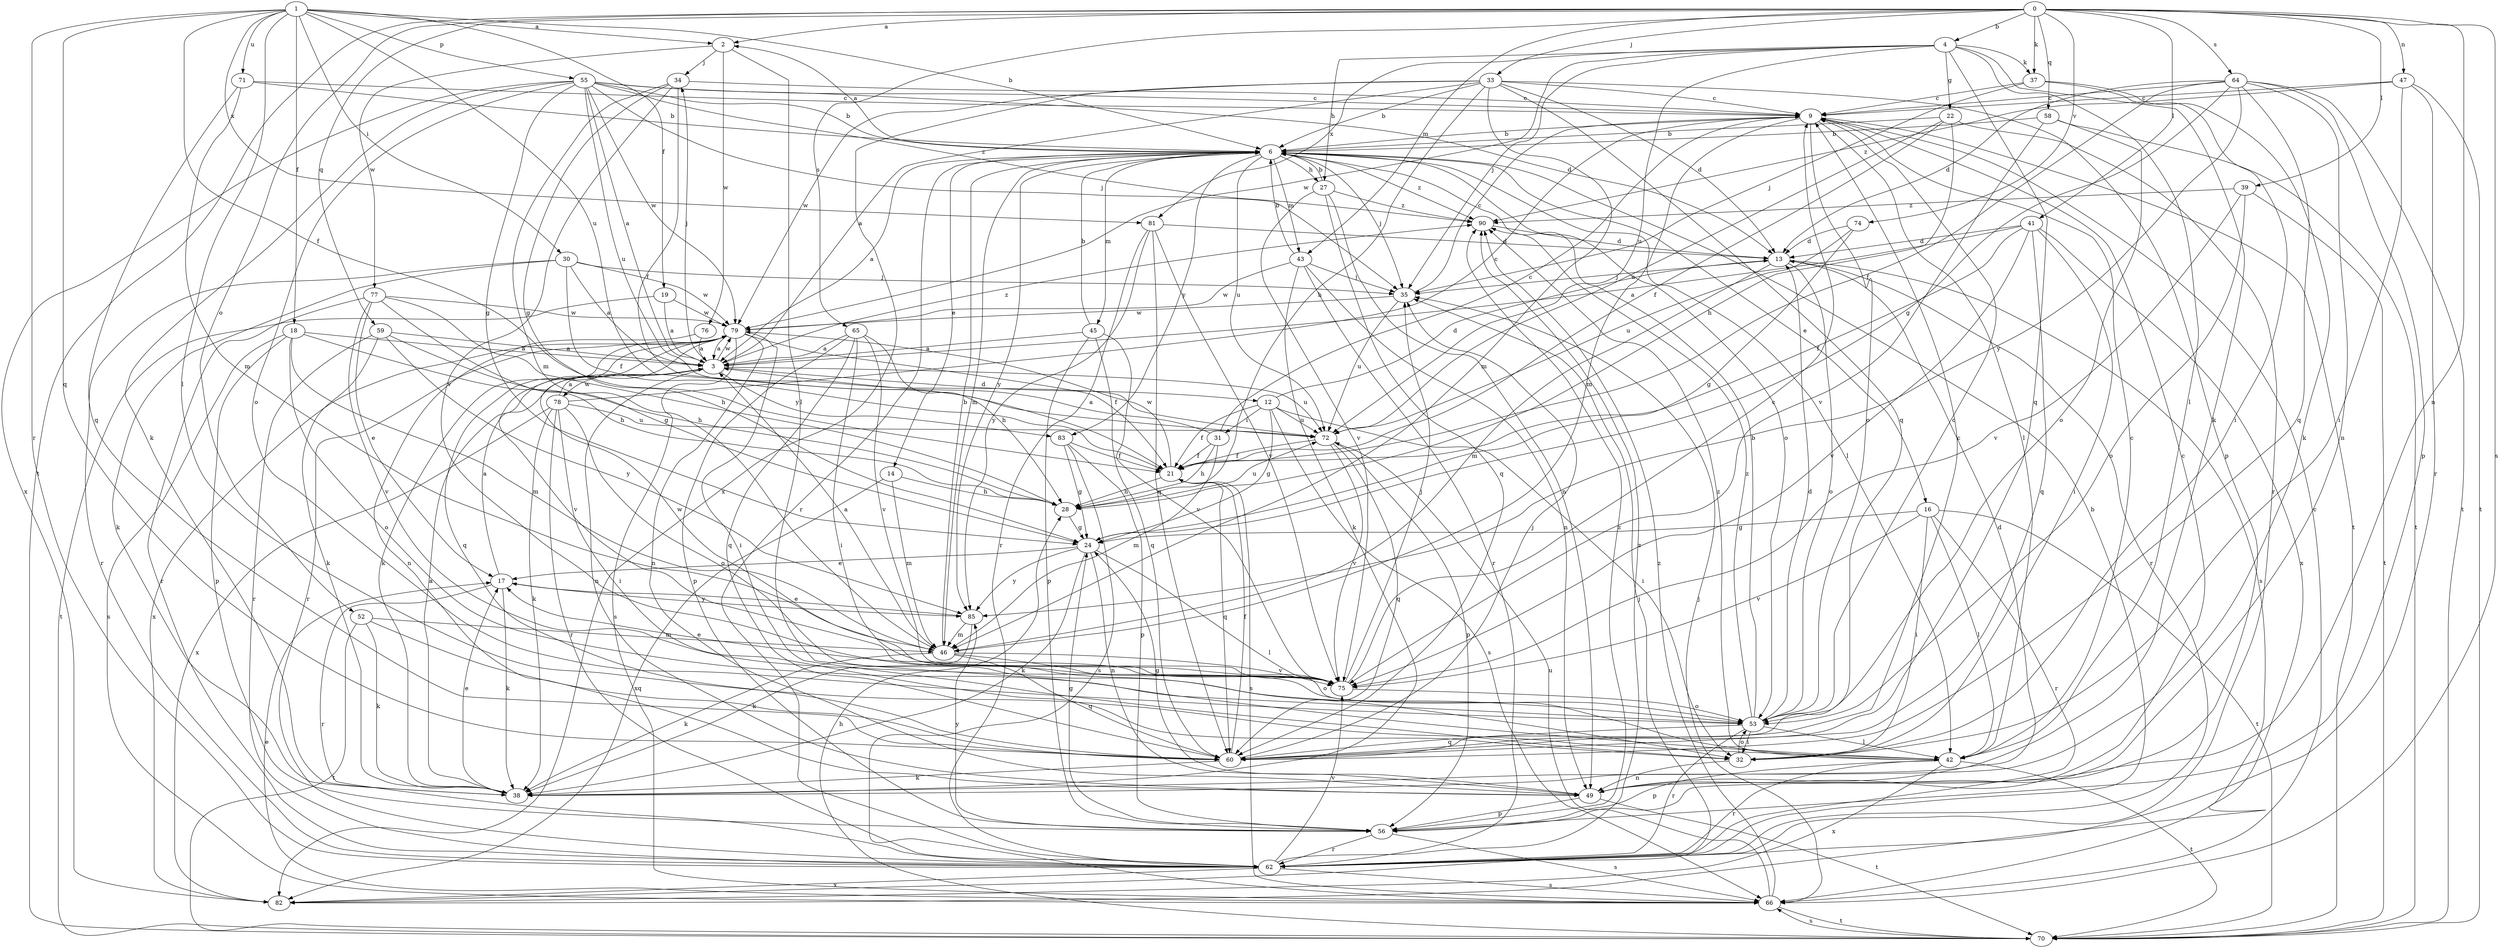 strict digraph  {
0;
1;
2;
3;
4;
6;
9;
12;
13;
14;
16;
17;
18;
19;
21;
22;
24;
27;
28;
30;
31;
32;
33;
34;
35;
37;
38;
39;
41;
42;
43;
45;
46;
47;
49;
52;
53;
55;
56;
58;
59;
60;
62;
64;
65;
66;
70;
71;
72;
74;
75;
76;
77;
78;
79;
81;
82;
83;
85;
90;
0 -> 2  [label=a];
0 -> 4  [label=b];
0 -> 33  [label=j];
0 -> 37  [label=k];
0 -> 39  [label=l];
0 -> 41  [label=l];
0 -> 43  [label=m];
0 -> 47  [label=n];
0 -> 49  [label=n];
0 -> 52  [label=o];
0 -> 58  [label=q];
0 -> 59  [label=q];
0 -> 64  [label=s];
0 -> 65  [label=s];
0 -> 66  [label=s];
0 -> 70  [label=t];
0 -> 74  [label=v];
1 -> 2  [label=a];
1 -> 6  [label=b];
1 -> 18  [label=f];
1 -> 19  [label=f];
1 -> 21  [label=f];
1 -> 30  [label=i];
1 -> 42  [label=l];
1 -> 55  [label=p];
1 -> 60  [label=q];
1 -> 62  [label=r];
1 -> 71  [label=u];
1 -> 72  [label=u];
1 -> 81  [label=x];
2 -> 34  [label=j];
2 -> 42  [label=l];
2 -> 76  [label=w];
2 -> 77  [label=w];
3 -> 12  [label=d];
3 -> 34  [label=j];
3 -> 49  [label=n];
3 -> 72  [label=u];
3 -> 78  [label=w];
3 -> 79  [label=w];
3 -> 83  [label=y];
3 -> 90  [label=z];
4 -> 22  [label=g];
4 -> 27  [label=h];
4 -> 35  [label=j];
4 -> 37  [label=k];
4 -> 38  [label=k];
4 -> 42  [label=l];
4 -> 60  [label=q];
4 -> 72  [label=u];
4 -> 79  [label=w];
4 -> 81  [label=x];
6 -> 2  [label=a];
6 -> 3  [label=a];
6 -> 14  [label=e];
6 -> 16  [label=e];
6 -> 27  [label=h];
6 -> 35  [label=j];
6 -> 42  [label=l];
6 -> 43  [label=m];
6 -> 45  [label=m];
6 -> 46  [label=m];
6 -> 53  [label=o];
6 -> 62  [label=r];
6 -> 72  [label=u];
6 -> 83  [label=y];
6 -> 85  [label=y];
6 -> 90  [label=z];
9 -> 6  [label=b];
9 -> 42  [label=l];
9 -> 46  [label=m];
9 -> 53  [label=o];
9 -> 70  [label=t];
12 -> 13  [label=d];
12 -> 21  [label=f];
12 -> 24  [label=g];
12 -> 31  [label=i];
12 -> 32  [label=i];
12 -> 66  [label=s];
12 -> 72  [label=u];
13 -> 35  [label=j];
13 -> 46  [label=m];
13 -> 53  [label=o];
13 -> 62  [label=r];
13 -> 66  [label=s];
14 -> 28  [label=h];
14 -> 46  [label=m];
14 -> 82  [label=x];
16 -> 24  [label=g];
16 -> 32  [label=i];
16 -> 42  [label=l];
16 -> 62  [label=r];
16 -> 70  [label=t];
16 -> 75  [label=v];
17 -> 3  [label=a];
17 -> 38  [label=k];
17 -> 62  [label=r];
17 -> 85  [label=y];
18 -> 3  [label=a];
18 -> 28  [label=h];
18 -> 46  [label=m];
18 -> 53  [label=o];
18 -> 56  [label=p];
18 -> 66  [label=s];
19 -> 3  [label=a];
19 -> 70  [label=t];
19 -> 79  [label=w];
21 -> 28  [label=h];
21 -> 60  [label=q];
21 -> 66  [label=s];
21 -> 79  [label=w];
22 -> 6  [label=b];
22 -> 21  [label=f];
22 -> 28  [label=h];
22 -> 62  [label=r];
22 -> 72  [label=u];
24 -> 17  [label=e];
24 -> 38  [label=k];
24 -> 42  [label=l];
24 -> 49  [label=n];
24 -> 85  [label=y];
27 -> 6  [label=b];
27 -> 49  [label=n];
27 -> 60  [label=q];
27 -> 75  [label=v];
27 -> 90  [label=z];
28 -> 24  [label=g];
28 -> 72  [label=u];
30 -> 3  [label=a];
30 -> 21  [label=f];
30 -> 35  [label=j];
30 -> 38  [label=k];
30 -> 62  [label=r];
30 -> 79  [label=w];
31 -> 3  [label=a];
31 -> 9  [label=c];
31 -> 21  [label=f];
31 -> 28  [label=h];
31 -> 46  [label=m];
32 -> 49  [label=n];
32 -> 53  [label=o];
33 -> 3  [label=a];
33 -> 6  [label=b];
33 -> 9  [label=c];
33 -> 13  [label=d];
33 -> 28  [label=h];
33 -> 46  [label=m];
33 -> 56  [label=p];
33 -> 60  [label=q];
33 -> 79  [label=w];
33 -> 82  [label=x];
34 -> 9  [label=c];
34 -> 21  [label=f];
34 -> 24  [label=g];
34 -> 46  [label=m];
34 -> 75  [label=v];
35 -> 9  [label=c];
35 -> 72  [label=u];
35 -> 79  [label=w];
37 -> 9  [label=c];
37 -> 32  [label=i];
37 -> 35  [label=j];
37 -> 38  [label=k];
38 -> 3  [label=a];
38 -> 17  [label=e];
39 -> 53  [label=o];
39 -> 70  [label=t];
39 -> 75  [label=v];
39 -> 90  [label=z];
41 -> 3  [label=a];
41 -> 13  [label=d];
41 -> 21  [label=f];
41 -> 32  [label=i];
41 -> 60  [label=q];
41 -> 75  [label=v];
41 -> 82  [label=x];
42 -> 9  [label=c];
42 -> 56  [label=p];
42 -> 62  [label=r];
42 -> 70  [label=t];
42 -> 82  [label=x];
42 -> 90  [label=z];
43 -> 6  [label=b];
43 -> 35  [label=j];
43 -> 38  [label=k];
43 -> 49  [label=n];
43 -> 62  [label=r];
43 -> 79  [label=w];
45 -> 3  [label=a];
45 -> 6  [label=b];
45 -> 56  [label=p];
45 -> 60  [label=q];
45 -> 75  [label=v];
46 -> 3  [label=a];
46 -> 6  [label=b];
46 -> 38  [label=k];
46 -> 53  [label=o];
46 -> 60  [label=q];
46 -> 75  [label=v];
47 -> 9  [label=c];
47 -> 32  [label=i];
47 -> 62  [label=r];
47 -> 70  [label=t];
47 -> 90  [label=z];
49 -> 9  [label=c];
49 -> 13  [label=d];
49 -> 24  [label=g];
49 -> 56  [label=p];
49 -> 70  [label=t];
52 -> 38  [label=k];
52 -> 46  [label=m];
52 -> 60  [label=q];
52 -> 70  [label=t];
53 -> 6  [label=b];
53 -> 9  [label=c];
53 -> 13  [label=d];
53 -> 32  [label=i];
53 -> 42  [label=l];
53 -> 60  [label=q];
53 -> 62  [label=r];
53 -> 90  [label=z];
55 -> 3  [label=a];
55 -> 6  [label=b];
55 -> 9  [label=c];
55 -> 13  [label=d];
55 -> 24  [label=g];
55 -> 35  [label=j];
55 -> 38  [label=k];
55 -> 53  [label=o];
55 -> 72  [label=u];
55 -> 79  [label=w];
55 -> 82  [label=x];
55 -> 90  [label=z];
56 -> 24  [label=g];
56 -> 62  [label=r];
56 -> 66  [label=s];
56 -> 85  [label=y];
56 -> 90  [label=z];
58 -> 6  [label=b];
58 -> 53  [label=o];
58 -> 70  [label=t];
58 -> 75  [label=v];
59 -> 3  [label=a];
59 -> 28  [label=h];
59 -> 38  [label=k];
59 -> 62  [label=r];
59 -> 85  [label=y];
60 -> 9  [label=c];
60 -> 21  [label=f];
60 -> 35  [label=j];
60 -> 38  [label=k];
62 -> 6  [label=b];
62 -> 66  [label=s];
62 -> 75  [label=v];
62 -> 82  [label=x];
62 -> 90  [label=z];
64 -> 9  [label=c];
64 -> 13  [label=d];
64 -> 21  [label=f];
64 -> 24  [label=g];
64 -> 49  [label=n];
64 -> 56  [label=p];
64 -> 60  [label=q];
64 -> 70  [label=t];
64 -> 85  [label=y];
65 -> 3  [label=a];
65 -> 28  [label=h];
65 -> 32  [label=i];
65 -> 56  [label=p];
65 -> 60  [label=q];
65 -> 75  [label=v];
66 -> 9  [label=c];
66 -> 17  [label=e];
66 -> 35  [label=j];
66 -> 70  [label=t];
66 -> 72  [label=u];
66 -> 90  [label=z];
70 -> 28  [label=h];
70 -> 66  [label=s];
71 -> 6  [label=b];
71 -> 9  [label=c];
71 -> 46  [label=m];
71 -> 60  [label=q];
72 -> 21  [label=f];
72 -> 56  [label=p];
72 -> 60  [label=q];
72 -> 75  [label=v];
74 -> 13  [label=d];
74 -> 24  [label=g];
74 -> 72  [label=u];
75 -> 9  [label=c];
75 -> 17  [label=e];
75 -> 35  [label=j];
75 -> 53  [label=o];
75 -> 79  [label=w];
76 -> 3  [label=a];
76 -> 49  [label=n];
77 -> 17  [label=e];
77 -> 24  [label=g];
77 -> 28  [label=h];
77 -> 62  [label=r];
77 -> 75  [label=v];
77 -> 79  [label=w];
78 -> 3  [label=a];
78 -> 9  [label=c];
78 -> 32  [label=i];
78 -> 38  [label=k];
78 -> 53  [label=o];
78 -> 62  [label=r];
78 -> 72  [label=u];
78 -> 82  [label=x];
79 -> 3  [label=a];
79 -> 21  [label=f];
79 -> 32  [label=i];
79 -> 38  [label=k];
79 -> 49  [label=n];
79 -> 60  [label=q];
79 -> 62  [label=r];
79 -> 66  [label=s];
79 -> 75  [label=v];
79 -> 82  [label=x];
81 -> 13  [label=d];
81 -> 60  [label=q];
81 -> 62  [label=r];
81 -> 75  [label=v];
81 -> 85  [label=y];
82 -> 35  [label=j];
83 -> 21  [label=f];
83 -> 24  [label=g];
83 -> 56  [label=p];
83 -> 66  [label=s];
85 -> 17  [label=e];
85 -> 38  [label=k];
85 -> 46  [label=m];
90 -> 13  [label=d];
}
